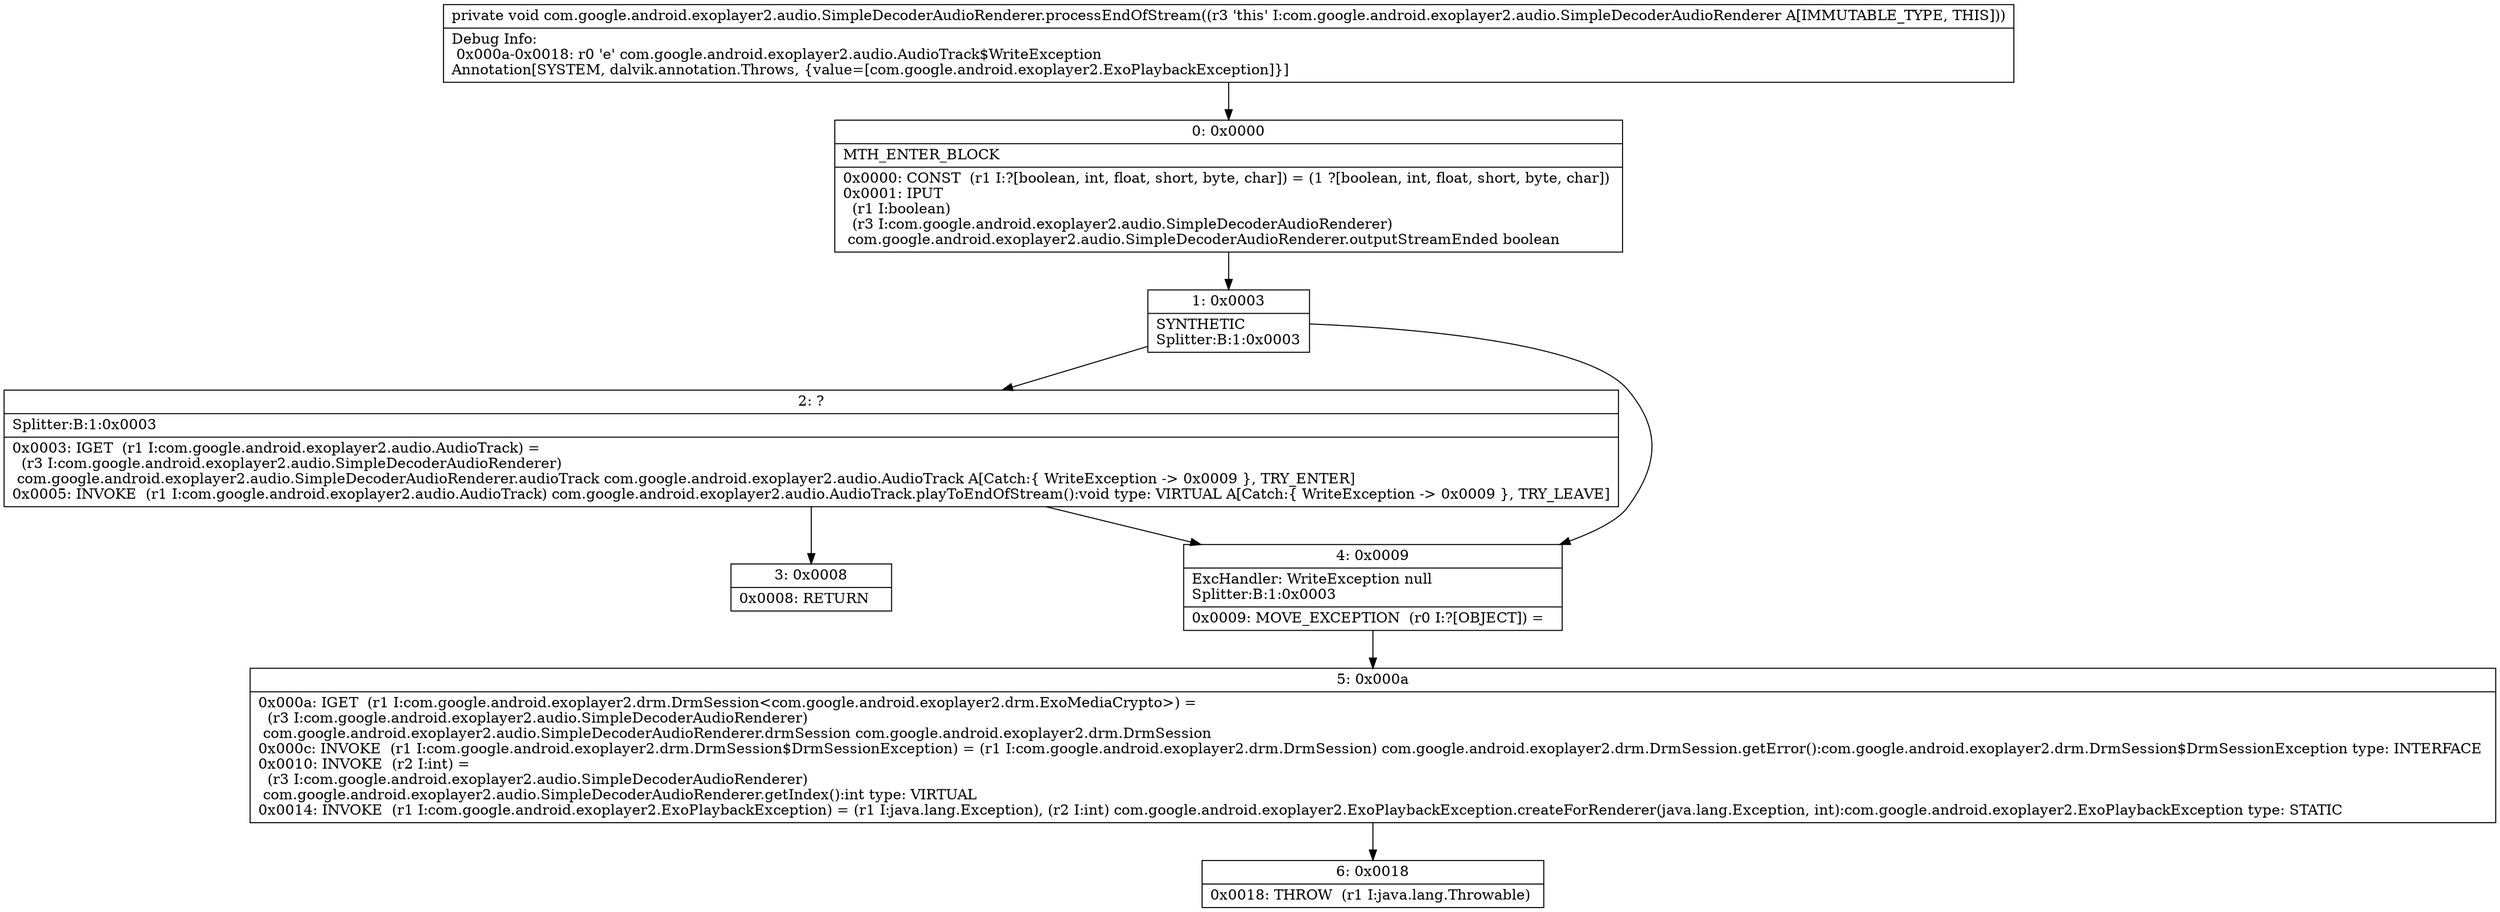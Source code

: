 digraph "CFG forcom.google.android.exoplayer2.audio.SimpleDecoderAudioRenderer.processEndOfStream()V" {
Node_0 [shape=record,label="{0\:\ 0x0000|MTH_ENTER_BLOCK\l|0x0000: CONST  (r1 I:?[boolean, int, float, short, byte, char]) = (1 ?[boolean, int, float, short, byte, char]) \l0x0001: IPUT  \l  (r1 I:boolean)\l  (r3 I:com.google.android.exoplayer2.audio.SimpleDecoderAudioRenderer)\l com.google.android.exoplayer2.audio.SimpleDecoderAudioRenderer.outputStreamEnded boolean \l}"];
Node_1 [shape=record,label="{1\:\ 0x0003|SYNTHETIC\lSplitter:B:1:0x0003\l}"];
Node_2 [shape=record,label="{2\:\ ?|Splitter:B:1:0x0003\l|0x0003: IGET  (r1 I:com.google.android.exoplayer2.audio.AudioTrack) = \l  (r3 I:com.google.android.exoplayer2.audio.SimpleDecoderAudioRenderer)\l com.google.android.exoplayer2.audio.SimpleDecoderAudioRenderer.audioTrack com.google.android.exoplayer2.audio.AudioTrack A[Catch:\{ WriteException \-\> 0x0009 \}, TRY_ENTER]\l0x0005: INVOKE  (r1 I:com.google.android.exoplayer2.audio.AudioTrack) com.google.android.exoplayer2.audio.AudioTrack.playToEndOfStream():void type: VIRTUAL A[Catch:\{ WriteException \-\> 0x0009 \}, TRY_LEAVE]\l}"];
Node_3 [shape=record,label="{3\:\ 0x0008|0x0008: RETURN   \l}"];
Node_4 [shape=record,label="{4\:\ 0x0009|ExcHandler: WriteException null\lSplitter:B:1:0x0003\l|0x0009: MOVE_EXCEPTION  (r0 I:?[OBJECT]) =  \l}"];
Node_5 [shape=record,label="{5\:\ 0x000a|0x000a: IGET  (r1 I:com.google.android.exoplayer2.drm.DrmSession\<com.google.android.exoplayer2.drm.ExoMediaCrypto\>) = \l  (r3 I:com.google.android.exoplayer2.audio.SimpleDecoderAudioRenderer)\l com.google.android.exoplayer2.audio.SimpleDecoderAudioRenderer.drmSession com.google.android.exoplayer2.drm.DrmSession \l0x000c: INVOKE  (r1 I:com.google.android.exoplayer2.drm.DrmSession$DrmSessionException) = (r1 I:com.google.android.exoplayer2.drm.DrmSession) com.google.android.exoplayer2.drm.DrmSession.getError():com.google.android.exoplayer2.drm.DrmSession$DrmSessionException type: INTERFACE \l0x0010: INVOKE  (r2 I:int) = \l  (r3 I:com.google.android.exoplayer2.audio.SimpleDecoderAudioRenderer)\l com.google.android.exoplayer2.audio.SimpleDecoderAudioRenderer.getIndex():int type: VIRTUAL \l0x0014: INVOKE  (r1 I:com.google.android.exoplayer2.ExoPlaybackException) = (r1 I:java.lang.Exception), (r2 I:int) com.google.android.exoplayer2.ExoPlaybackException.createForRenderer(java.lang.Exception, int):com.google.android.exoplayer2.ExoPlaybackException type: STATIC \l}"];
Node_6 [shape=record,label="{6\:\ 0x0018|0x0018: THROW  (r1 I:java.lang.Throwable) \l}"];
MethodNode[shape=record,label="{private void com.google.android.exoplayer2.audio.SimpleDecoderAudioRenderer.processEndOfStream((r3 'this' I:com.google.android.exoplayer2.audio.SimpleDecoderAudioRenderer A[IMMUTABLE_TYPE, THIS]))  | Debug Info:\l  0x000a\-0x0018: r0 'e' com.google.android.exoplayer2.audio.AudioTrack$WriteException\lAnnotation[SYSTEM, dalvik.annotation.Throws, \{value=[com.google.android.exoplayer2.ExoPlaybackException]\}]\l}"];
MethodNode -> Node_0;
Node_0 -> Node_1;
Node_1 -> Node_2;
Node_1 -> Node_4;
Node_2 -> Node_3;
Node_2 -> Node_4;
Node_4 -> Node_5;
Node_5 -> Node_6;
}

